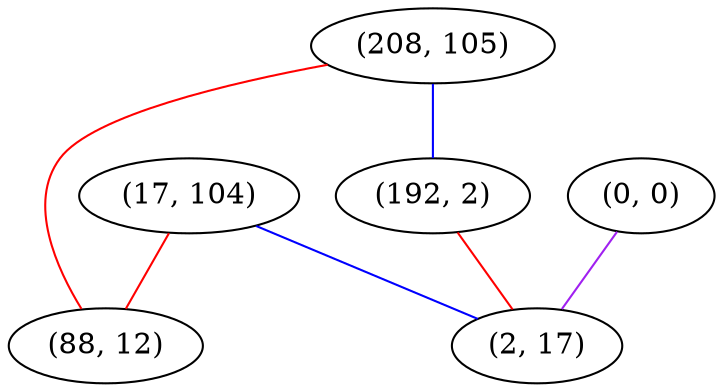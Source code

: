 graph "" {
"(17, 104)";
"(0, 0)";
"(208, 105)";
"(88, 12)";
"(192, 2)";
"(2, 17)";
"(17, 104)" -- "(2, 17)"  [color=blue, key=0, weight=3];
"(17, 104)" -- "(88, 12)"  [color=red, key=0, weight=1];
"(0, 0)" -- "(2, 17)"  [color=purple, key=0, weight=4];
"(208, 105)" -- "(192, 2)"  [color=blue, key=0, weight=3];
"(208, 105)" -- "(88, 12)"  [color=red, key=0, weight=1];
"(192, 2)" -- "(2, 17)"  [color=red, key=0, weight=1];
}
